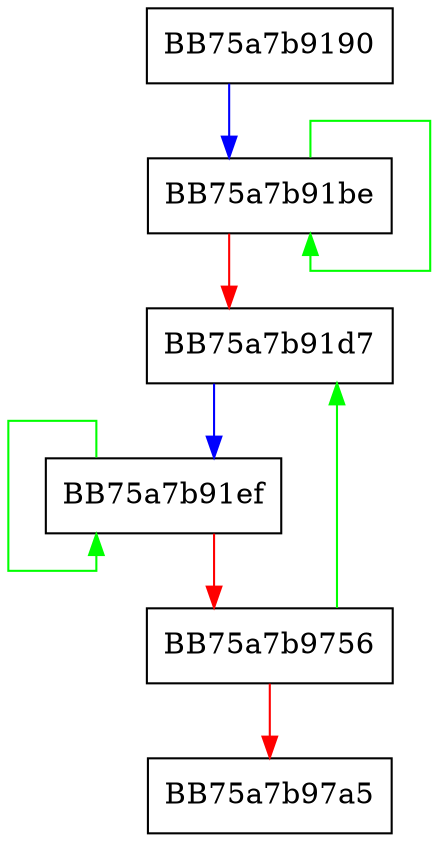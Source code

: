digraph SymCryptFdefRawMulMulx {
  node [shape="box"];
  graph [splines=ortho];
  BB75a7b9190 -> BB75a7b91be [color="blue"];
  BB75a7b91be -> BB75a7b91be [color="green"];
  BB75a7b91be -> BB75a7b91d7 [color="red"];
  BB75a7b91d7 -> BB75a7b91ef [color="blue"];
  BB75a7b91ef -> BB75a7b91ef [color="green"];
  BB75a7b91ef -> BB75a7b9756 [color="red"];
  BB75a7b9756 -> BB75a7b91d7 [color="green"];
  BB75a7b9756 -> BB75a7b97a5 [color="red"];
}